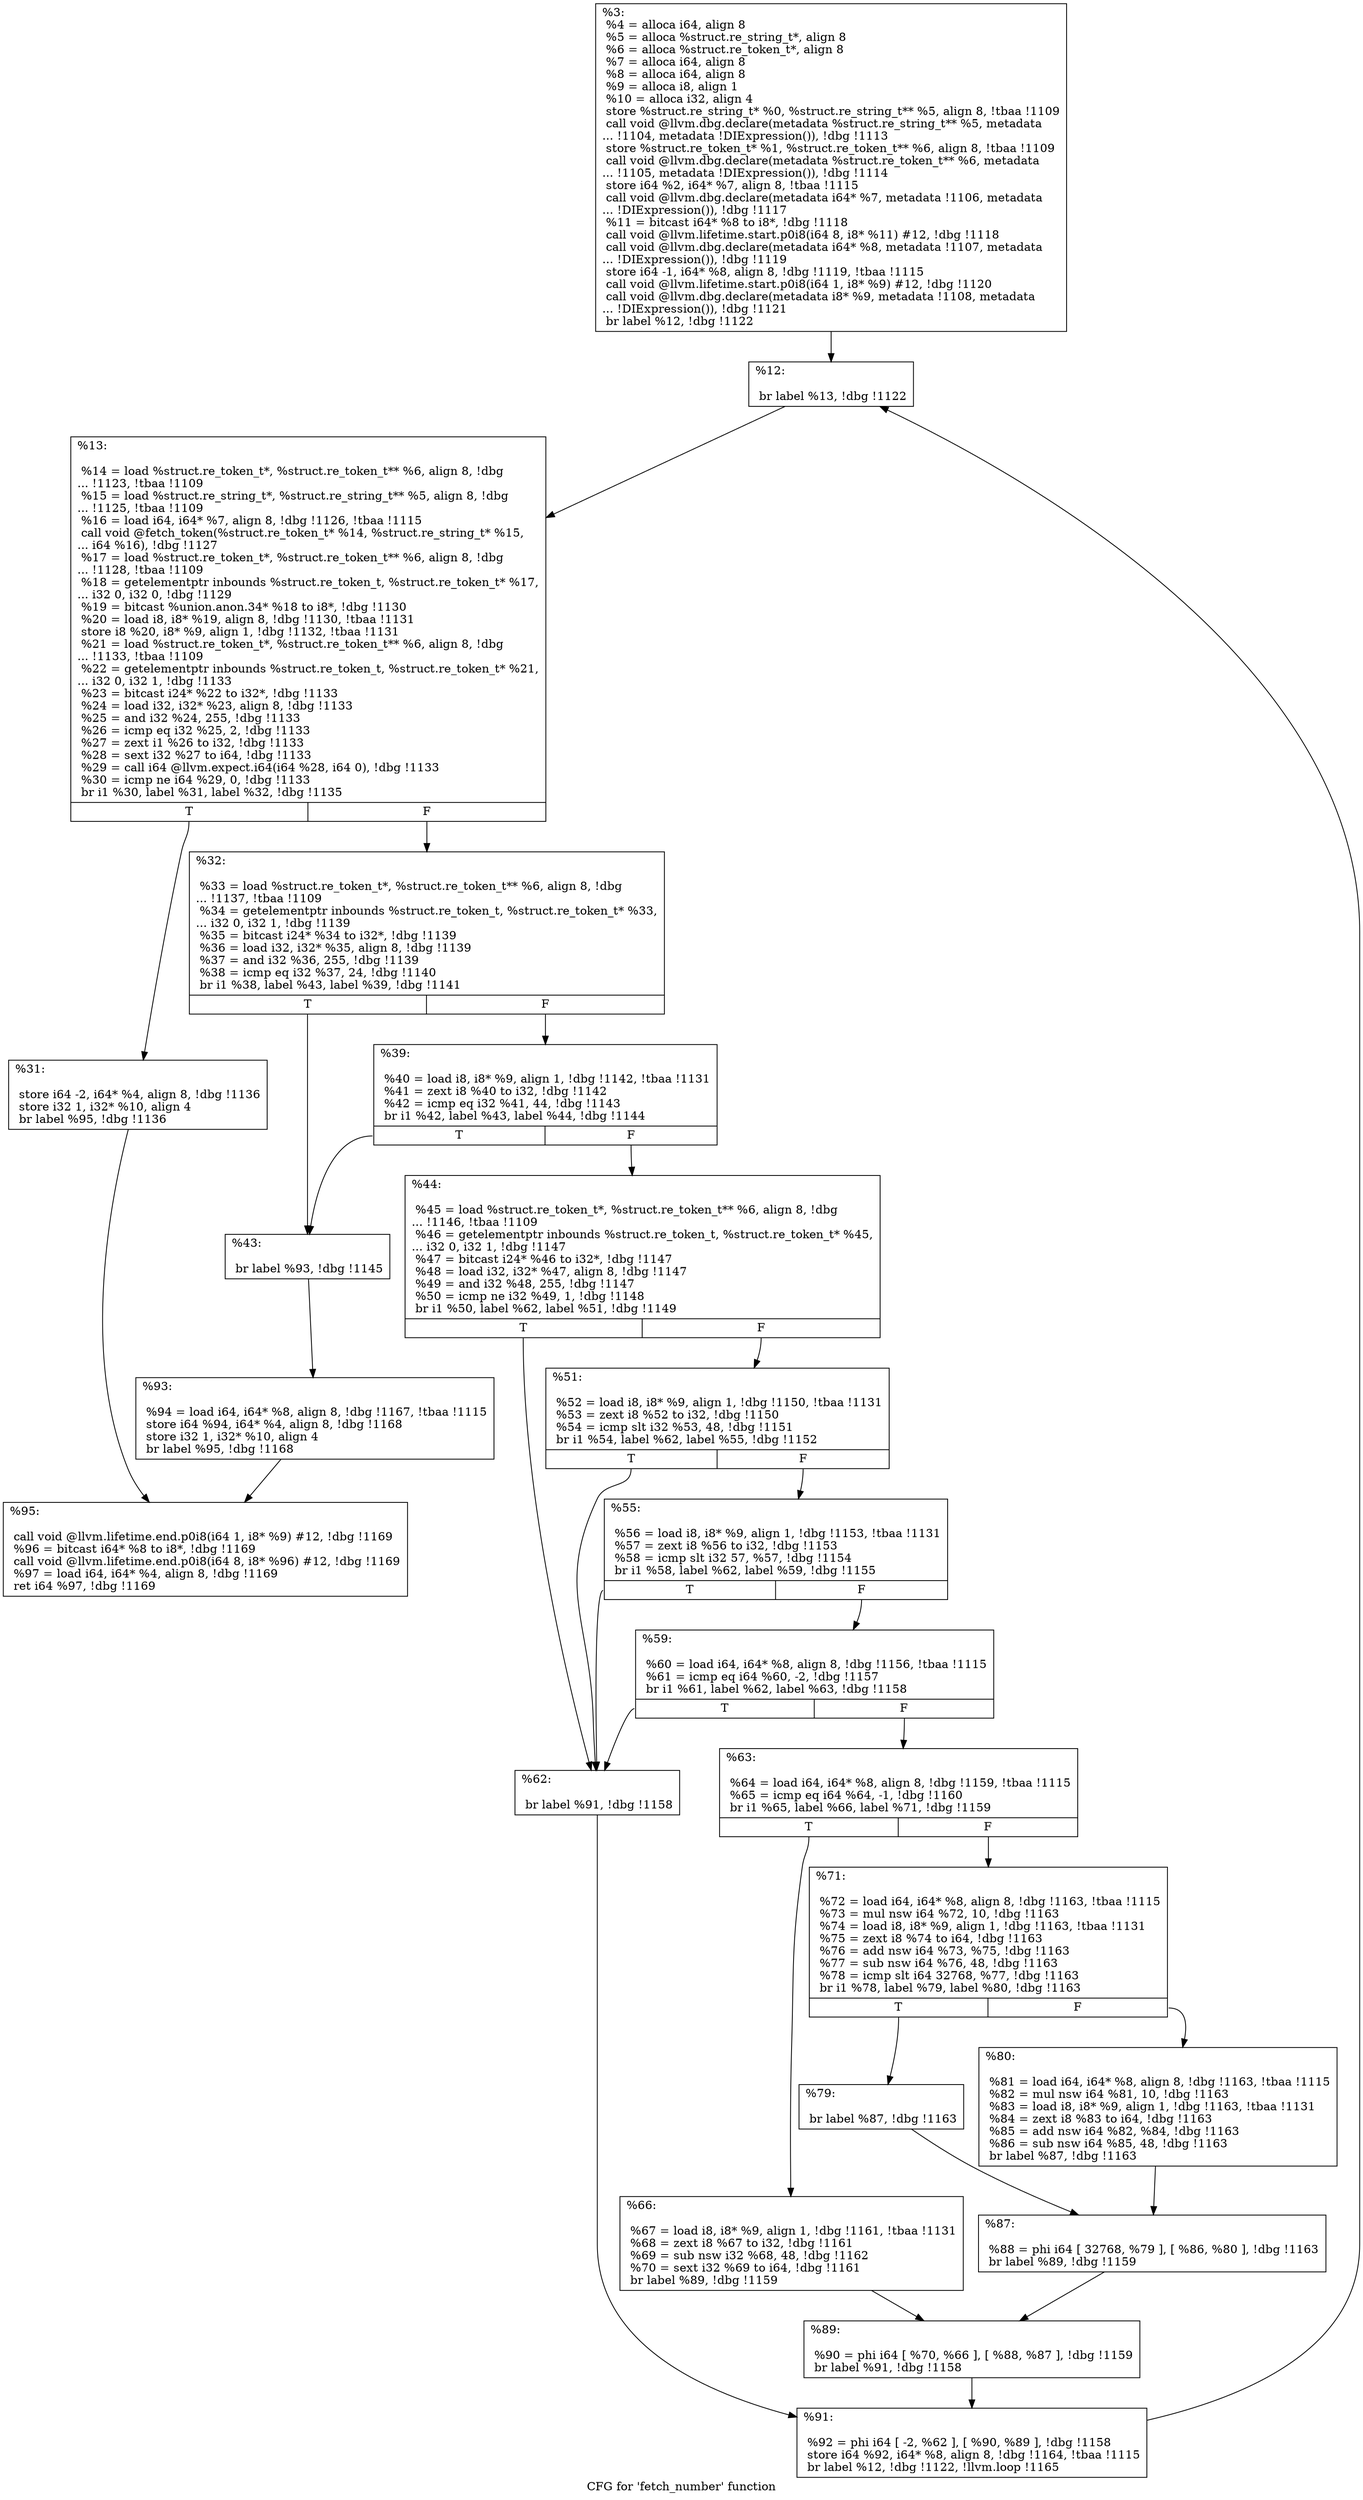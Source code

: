 digraph "CFG for 'fetch_number' function" {
	label="CFG for 'fetch_number' function";

	Node0xc4f2e0 [shape=record,label="{%3:\l  %4 = alloca i64, align 8\l  %5 = alloca %struct.re_string_t*, align 8\l  %6 = alloca %struct.re_token_t*, align 8\l  %7 = alloca i64, align 8\l  %8 = alloca i64, align 8\l  %9 = alloca i8, align 1\l  %10 = alloca i32, align 4\l  store %struct.re_string_t* %0, %struct.re_string_t** %5, align 8, !tbaa !1109\l  call void @llvm.dbg.declare(metadata %struct.re_string_t** %5, metadata\l... !1104, metadata !DIExpression()), !dbg !1113\l  store %struct.re_token_t* %1, %struct.re_token_t** %6, align 8, !tbaa !1109\l  call void @llvm.dbg.declare(metadata %struct.re_token_t** %6, metadata\l... !1105, metadata !DIExpression()), !dbg !1114\l  store i64 %2, i64* %7, align 8, !tbaa !1115\l  call void @llvm.dbg.declare(metadata i64* %7, metadata !1106, metadata\l... !DIExpression()), !dbg !1117\l  %11 = bitcast i64* %8 to i8*, !dbg !1118\l  call void @llvm.lifetime.start.p0i8(i64 8, i8* %11) #12, !dbg !1118\l  call void @llvm.dbg.declare(metadata i64* %8, metadata !1107, metadata\l... !DIExpression()), !dbg !1119\l  store i64 -1, i64* %8, align 8, !dbg !1119, !tbaa !1115\l  call void @llvm.lifetime.start.p0i8(i64 1, i8* %9) #12, !dbg !1120\l  call void @llvm.dbg.declare(metadata i8* %9, metadata !1108, metadata\l... !DIExpression()), !dbg !1121\l  br label %12, !dbg !1122\l}"];
	Node0xc4f2e0 -> Node0x9a5370;
	Node0x9a5370 [shape=record,label="{%12:\l\l  br label %13, !dbg !1122\l}"];
	Node0x9a5370 -> Node0x9a53c0;
	Node0x9a53c0 [shape=record,label="{%13:\l\l  %14 = load %struct.re_token_t*, %struct.re_token_t** %6, align 8, !dbg\l... !1123, !tbaa !1109\l  %15 = load %struct.re_string_t*, %struct.re_string_t** %5, align 8, !dbg\l... !1125, !tbaa !1109\l  %16 = load i64, i64* %7, align 8, !dbg !1126, !tbaa !1115\l  call void @fetch_token(%struct.re_token_t* %14, %struct.re_string_t* %15,\l... i64 %16), !dbg !1127\l  %17 = load %struct.re_token_t*, %struct.re_token_t** %6, align 8, !dbg\l... !1128, !tbaa !1109\l  %18 = getelementptr inbounds %struct.re_token_t, %struct.re_token_t* %17,\l... i32 0, i32 0, !dbg !1129\l  %19 = bitcast %union.anon.34* %18 to i8*, !dbg !1130\l  %20 = load i8, i8* %19, align 8, !dbg !1130, !tbaa !1131\l  store i8 %20, i8* %9, align 1, !dbg !1132, !tbaa !1131\l  %21 = load %struct.re_token_t*, %struct.re_token_t** %6, align 8, !dbg\l... !1133, !tbaa !1109\l  %22 = getelementptr inbounds %struct.re_token_t, %struct.re_token_t* %21,\l... i32 0, i32 1, !dbg !1133\l  %23 = bitcast i24* %22 to i32*, !dbg !1133\l  %24 = load i32, i32* %23, align 8, !dbg !1133\l  %25 = and i32 %24, 255, !dbg !1133\l  %26 = icmp eq i32 %25, 2, !dbg !1133\l  %27 = zext i1 %26 to i32, !dbg !1133\l  %28 = sext i32 %27 to i64, !dbg !1133\l  %29 = call i64 @llvm.expect.i64(i64 %28, i64 0), !dbg !1133\l  %30 = icmp ne i64 %29, 0, !dbg !1133\l  br i1 %30, label %31, label %32, !dbg !1135\l|{<s0>T|<s1>F}}"];
	Node0x9a53c0:s0 -> Node0x9a5410;
	Node0x9a53c0:s1 -> Node0x9a5460;
	Node0x9a5410 [shape=record,label="{%31:\l\l  store i64 -2, i64* %4, align 8, !dbg !1136\l  store i32 1, i32* %10, align 4\l  br label %95, !dbg !1136\l}"];
	Node0x9a5410 -> Node0x9a59b0;
	Node0x9a5460 [shape=record,label="{%32:\l\l  %33 = load %struct.re_token_t*, %struct.re_token_t** %6, align 8, !dbg\l... !1137, !tbaa !1109\l  %34 = getelementptr inbounds %struct.re_token_t, %struct.re_token_t* %33,\l... i32 0, i32 1, !dbg !1139\l  %35 = bitcast i24* %34 to i32*, !dbg !1139\l  %36 = load i32, i32* %35, align 8, !dbg !1139\l  %37 = and i32 %36, 255, !dbg !1139\l  %38 = icmp eq i32 %37, 24, !dbg !1140\l  br i1 %38, label %43, label %39, !dbg !1141\l|{<s0>T|<s1>F}}"];
	Node0x9a5460:s0 -> Node0x9a5500;
	Node0x9a5460:s1 -> Node0x9a54b0;
	Node0x9a54b0 [shape=record,label="{%39:\l\l  %40 = load i8, i8* %9, align 1, !dbg !1142, !tbaa !1131\l  %41 = zext i8 %40 to i32, !dbg !1142\l  %42 = icmp eq i32 %41, 44, !dbg !1143\l  br i1 %42, label %43, label %44, !dbg !1144\l|{<s0>T|<s1>F}}"];
	Node0x9a54b0:s0 -> Node0x9a5500;
	Node0x9a54b0:s1 -> Node0x9a5550;
	Node0x9a5500 [shape=record,label="{%43:\l\l  br label %93, !dbg !1145\l}"];
	Node0x9a5500 -> Node0x9a5960;
	Node0x9a5550 [shape=record,label="{%44:\l\l  %45 = load %struct.re_token_t*, %struct.re_token_t** %6, align 8, !dbg\l... !1146, !tbaa !1109\l  %46 = getelementptr inbounds %struct.re_token_t, %struct.re_token_t* %45,\l... i32 0, i32 1, !dbg !1147\l  %47 = bitcast i24* %46 to i32*, !dbg !1147\l  %48 = load i32, i32* %47, align 8, !dbg !1147\l  %49 = and i32 %48, 255, !dbg !1147\l  %50 = icmp ne i32 %49, 1, !dbg !1148\l  br i1 %50, label %62, label %51, !dbg !1149\l|{<s0>T|<s1>F}}"];
	Node0x9a5550:s0 -> Node0x9a5690;
	Node0x9a5550:s1 -> Node0x9a55a0;
	Node0x9a55a0 [shape=record,label="{%51:\l\l  %52 = load i8, i8* %9, align 1, !dbg !1150, !tbaa !1131\l  %53 = zext i8 %52 to i32, !dbg !1150\l  %54 = icmp slt i32 %53, 48, !dbg !1151\l  br i1 %54, label %62, label %55, !dbg !1152\l|{<s0>T|<s1>F}}"];
	Node0x9a55a0:s0 -> Node0x9a5690;
	Node0x9a55a0:s1 -> Node0x9a55f0;
	Node0x9a55f0 [shape=record,label="{%55:\l\l  %56 = load i8, i8* %9, align 1, !dbg !1153, !tbaa !1131\l  %57 = zext i8 %56 to i32, !dbg !1153\l  %58 = icmp slt i32 57, %57, !dbg !1154\l  br i1 %58, label %62, label %59, !dbg !1155\l|{<s0>T|<s1>F}}"];
	Node0x9a55f0:s0 -> Node0x9a5690;
	Node0x9a55f0:s1 -> Node0x9a5640;
	Node0x9a5640 [shape=record,label="{%59:\l\l  %60 = load i64, i64* %8, align 8, !dbg !1156, !tbaa !1115\l  %61 = icmp eq i64 %60, -2, !dbg !1157\l  br i1 %61, label %62, label %63, !dbg !1158\l|{<s0>T|<s1>F}}"];
	Node0x9a5640:s0 -> Node0x9a5690;
	Node0x9a5640:s1 -> Node0x9a56e0;
	Node0x9a5690 [shape=record,label="{%62:\l\l  br label %91, !dbg !1158\l}"];
	Node0x9a5690 -> Node0x9a5910;
	Node0x9a56e0 [shape=record,label="{%63:\l\l  %64 = load i64, i64* %8, align 8, !dbg !1159, !tbaa !1115\l  %65 = icmp eq i64 %64, -1, !dbg !1160\l  br i1 %65, label %66, label %71, !dbg !1159\l|{<s0>T|<s1>F}}"];
	Node0x9a56e0:s0 -> Node0x9a5730;
	Node0x9a56e0:s1 -> Node0x9a5780;
	Node0x9a5730 [shape=record,label="{%66:\l\l  %67 = load i8, i8* %9, align 1, !dbg !1161, !tbaa !1131\l  %68 = zext i8 %67 to i32, !dbg !1161\l  %69 = sub nsw i32 %68, 48, !dbg !1162\l  %70 = sext i32 %69 to i64, !dbg !1161\l  br label %89, !dbg !1159\l}"];
	Node0x9a5730 -> Node0x9a58c0;
	Node0x9a5780 [shape=record,label="{%71:\l\l  %72 = load i64, i64* %8, align 8, !dbg !1163, !tbaa !1115\l  %73 = mul nsw i64 %72, 10, !dbg !1163\l  %74 = load i8, i8* %9, align 1, !dbg !1163, !tbaa !1131\l  %75 = zext i8 %74 to i64, !dbg !1163\l  %76 = add nsw i64 %73, %75, !dbg !1163\l  %77 = sub nsw i64 %76, 48, !dbg !1163\l  %78 = icmp slt i64 32768, %77, !dbg !1163\l  br i1 %78, label %79, label %80, !dbg !1163\l|{<s0>T|<s1>F}}"];
	Node0x9a5780:s0 -> Node0x9a57d0;
	Node0x9a5780:s1 -> Node0x9a5820;
	Node0x9a57d0 [shape=record,label="{%79:\l\l  br label %87, !dbg !1163\l}"];
	Node0x9a57d0 -> Node0x9a5870;
	Node0x9a5820 [shape=record,label="{%80:\l\l  %81 = load i64, i64* %8, align 8, !dbg !1163, !tbaa !1115\l  %82 = mul nsw i64 %81, 10, !dbg !1163\l  %83 = load i8, i8* %9, align 1, !dbg !1163, !tbaa !1131\l  %84 = zext i8 %83 to i64, !dbg !1163\l  %85 = add nsw i64 %82, %84, !dbg !1163\l  %86 = sub nsw i64 %85, 48, !dbg !1163\l  br label %87, !dbg !1163\l}"];
	Node0x9a5820 -> Node0x9a5870;
	Node0x9a5870 [shape=record,label="{%87:\l\l  %88 = phi i64 [ 32768, %79 ], [ %86, %80 ], !dbg !1163\l  br label %89, !dbg !1159\l}"];
	Node0x9a5870 -> Node0x9a58c0;
	Node0x9a58c0 [shape=record,label="{%89:\l\l  %90 = phi i64 [ %70, %66 ], [ %88, %87 ], !dbg !1159\l  br label %91, !dbg !1158\l}"];
	Node0x9a58c0 -> Node0x9a5910;
	Node0x9a5910 [shape=record,label="{%91:\l\l  %92 = phi i64 [ -2, %62 ], [ %90, %89 ], !dbg !1158\l  store i64 %92, i64* %8, align 8, !dbg !1164, !tbaa !1115\l  br label %12, !dbg !1122, !llvm.loop !1165\l}"];
	Node0x9a5910 -> Node0x9a5370;
	Node0x9a5960 [shape=record,label="{%93:\l\l  %94 = load i64, i64* %8, align 8, !dbg !1167, !tbaa !1115\l  store i64 %94, i64* %4, align 8, !dbg !1168\l  store i32 1, i32* %10, align 4\l  br label %95, !dbg !1168\l}"];
	Node0x9a5960 -> Node0x9a59b0;
	Node0x9a59b0 [shape=record,label="{%95:\l\l  call void @llvm.lifetime.end.p0i8(i64 1, i8* %9) #12, !dbg !1169\l  %96 = bitcast i64* %8 to i8*, !dbg !1169\l  call void @llvm.lifetime.end.p0i8(i64 8, i8* %96) #12, !dbg !1169\l  %97 = load i64, i64* %4, align 8, !dbg !1169\l  ret i64 %97, !dbg !1169\l}"];
}
